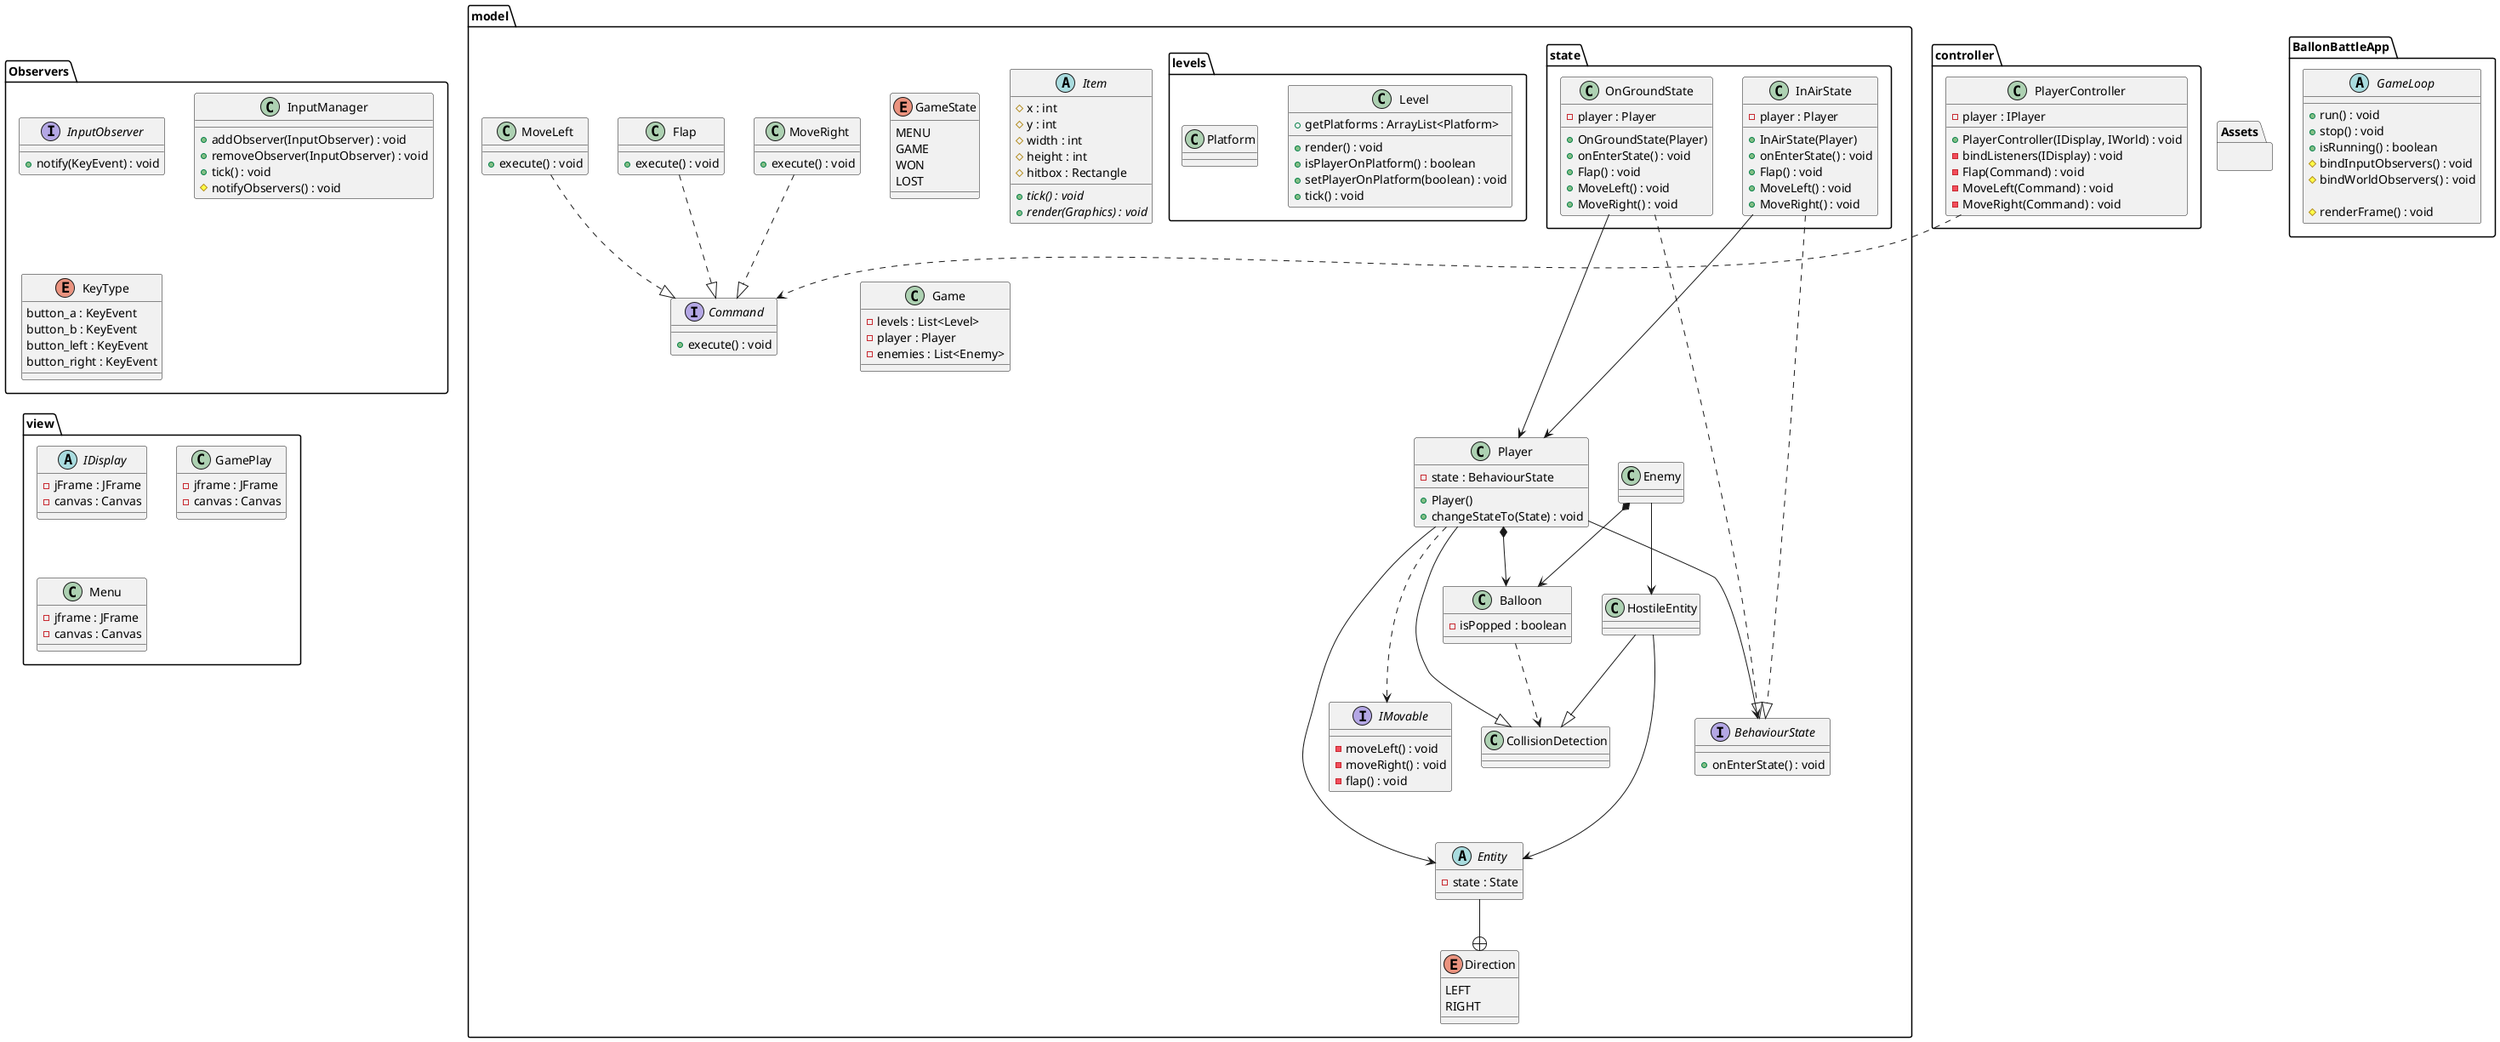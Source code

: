 @startuml
'https://plantuml.com/class-diagram

package BallonBattleApp {
    abstract GameLoop {
        +run() : void
        +stop() : void
        +isRunning() : boolean
        #bindInputObservers() : void
        #bindWorldObservers() : void

        #renderFrame() : void
    }
}

package Observers {

    interface InputObserver {
        + notify(KeyEvent) : void
    }

    class InputManager {
        +addObserver(InputObserver) : void
        +removeObserver(InputObserver) : void
        +tick() : void
        #notifyObservers() : void
    }

    enum KeyType {
        button_a : KeyEvent
        button_b : KeyEvent
        button_left : KeyEvent
        button_right : KeyEvent
    }

}


package model {
    class Balloon {
        -isPopped : boolean

    }

    Balloon ..> CollisionDetection

    package state {
        class InAirState {
            -player : Player
            +InAirState(Player)
            +onEnterState() : void
            +Flap() : void
            +MoveLeft() : void
            +MoveRight() : void

        }

        class OnGroundState {
            -player : Player
            +OnGroundState(Player)
            +onEnterState() : void
            +Flap() : void
            +MoveLeft() : void
            +MoveRight() : void
        }
    }

    interface BehaviourState {
        +onEnterState() : void
    }

    class Player {
        -state : BehaviourState
        +Player()
        +changeStateTo(State) : void
    }

    Player ---> BehaviourState
    InAirState ..|> BehaviourState
    OnGroundState ..|> BehaviourState
    InAirState ---> Player
    OnGroundState ---> Player

    Player *--> Balloon
    Player --|> CollisionDetection
    HostileEntity --|> CollisionDetection

    Enemy *--> Balloon



    class Enemy {}

    class HostileEntity {}

    Enemy --> HostileEntity
    HostileEntity ---> Entity


    interface IMovable {
        -moveLeft() : void
        -moveRight() : void
        -flap() : void
    }

    Player ...> IMovable

    abstract Entity {
        - state : State

    }

    enum Direction {
        LEFT
        RIGHT
    }


    interface Command {
        +execute() : void
    }

    class Flap{
        +execute() : void
    }

    class MoveLeft {
        +execute() : void
    }

    class MoveRight {
            +execute() : void
    }

    Entity --+ Direction

    Flap ..|> Command
    MoveLeft ..|> Command
    MoveRight ..|> Command



    enum GameState {
        MENU
        GAME
        WON
        LOST
    }

    package levels {
        class Level {
        + render() : void
        + getPlatforms : ArrayList<Platform>
        + isPlayerOnPlatform() : boolean
        + setPlayerOnPlatform(boolean) : void
        + tick() : void
        }
            class Platform {}
    }

    abstract Item {
        # x : int
        # y : int
        # width : int
        # height : int
        # hitbox : Rectangle
        {abstract} + tick() : void
        {abstract} + render(Graphics) : void
    }

    class Game {
        - levels : List<Level>
        - player : Player
        - enemies : List<Enemy>
    }

    class CollisionDetection {

    }
}

package view {

    interface IDisplay {}

    class GamePlay {
        - jframe : JFrame
        - canvas : Canvas
    }

    class Menu {
        - jframe : JFrame
        - canvas : Canvas
    }

    abstract IDisplay {
        - jFrame : JFrame
        - canvas : Canvas
    }

}

package controller {
    class PlayerController {
        -player : IPlayer
        +PlayerController(IDisplay, IWorld) : void
        -bindListeners(IDisplay) : void
        -Flap(Command) : void
        -MoveLeft(Command) : void
        -MoveRight(Command) : void
    }

}

package Assets {

}

Player ---> Entity


PlayerController ..> Command

@enduml